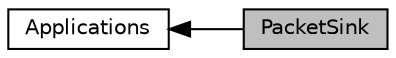 digraph "PacketSink"
{
  edge [fontname="Helvetica",fontsize="10",labelfontname="Helvetica",labelfontsize="10"];
  node [fontname="Helvetica",fontsize="10",shape=record];
  rankdir=LR;
  Node0 [label="PacketSink",height=0.2,width=0.4,color="black", fillcolor="grey75", style="filled", fontcolor="black"];
  Node1 [label="Applications",height=0.2,width=0.4,color="black", fillcolor="white", style="filled",URL="$d9/dc9/group__applications.html"];
  Node1->Node0 [shape=plaintext, dir="back", style="solid"];
}
